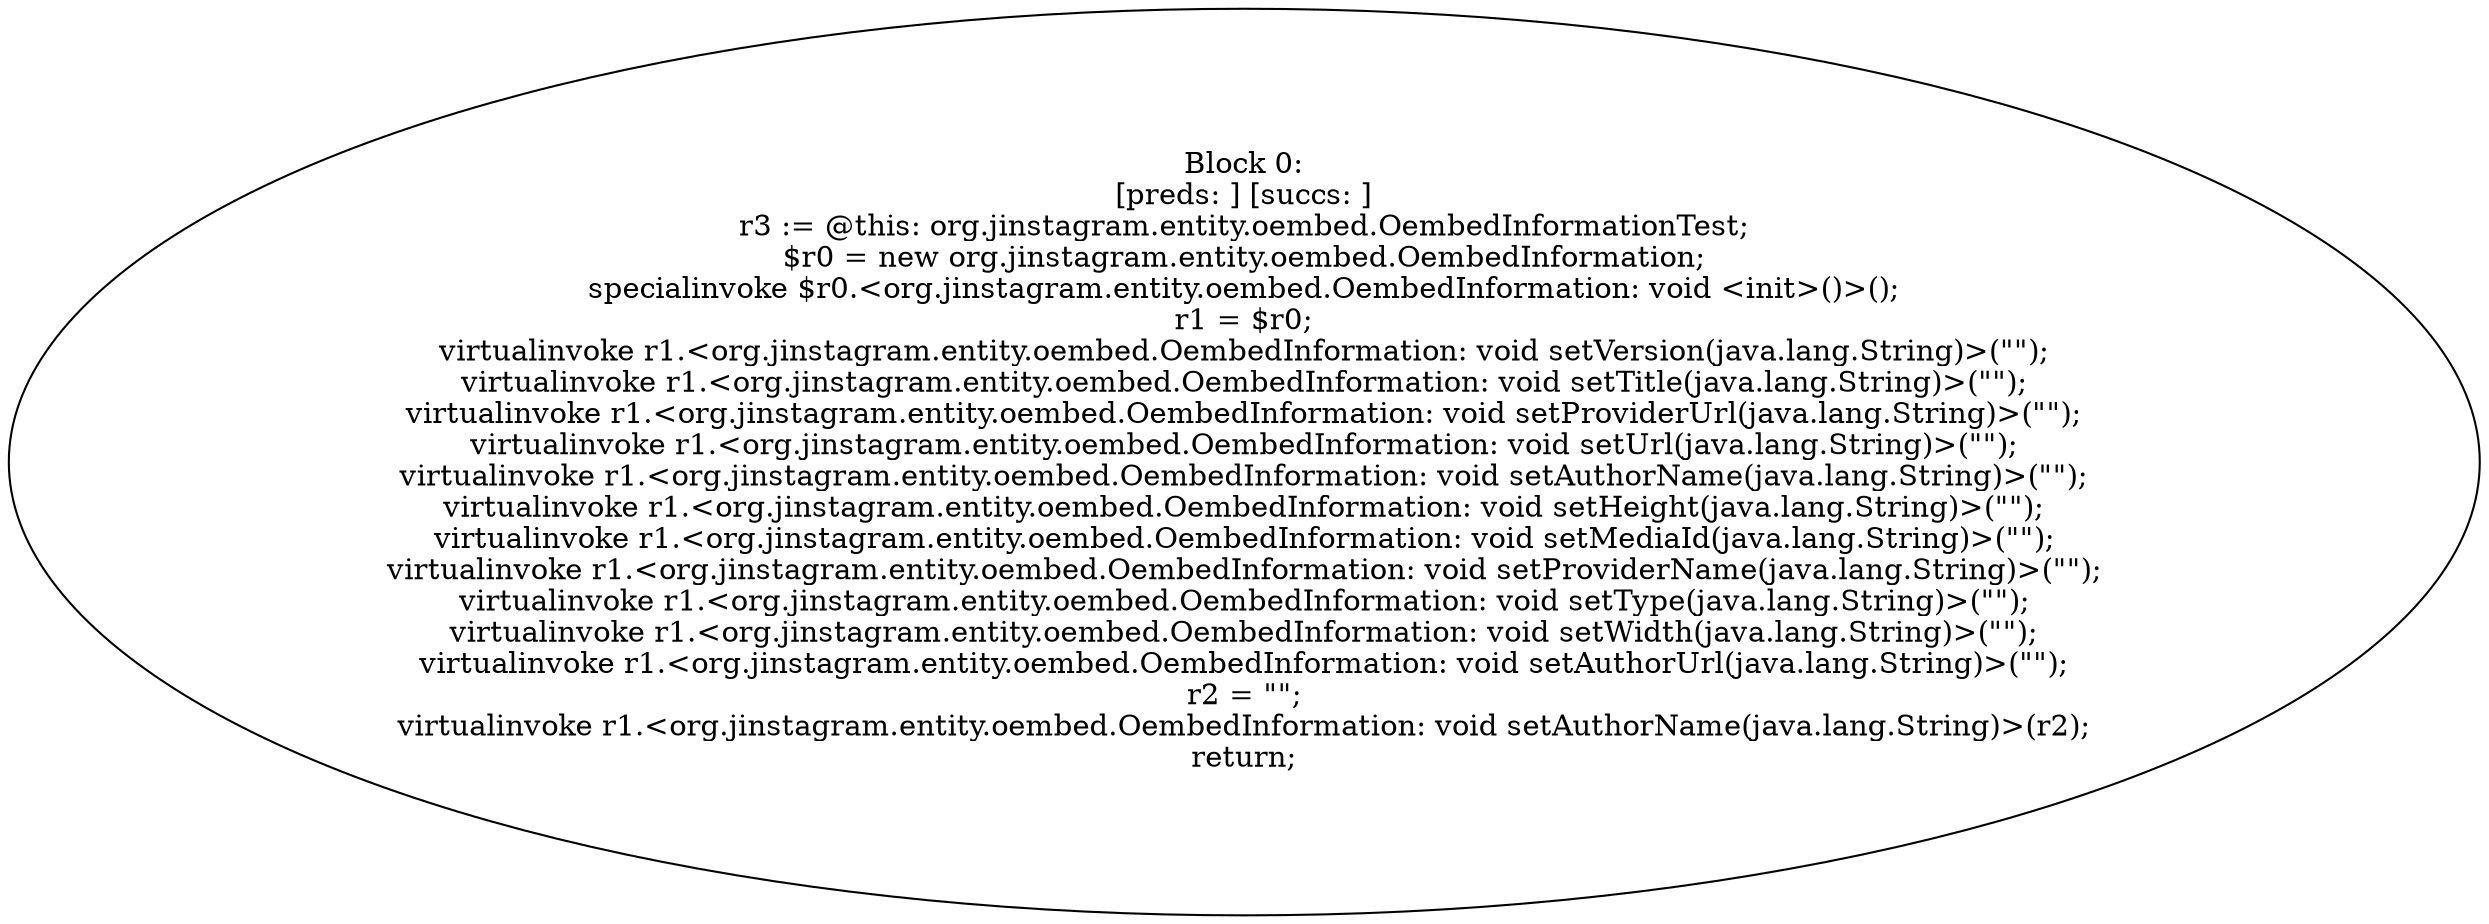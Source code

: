 digraph "unitGraph" {
    "Block 0:
[preds: ] [succs: ]
r3 := @this: org.jinstagram.entity.oembed.OembedInformationTest;
$r0 = new org.jinstagram.entity.oembed.OembedInformation;
specialinvoke $r0.<org.jinstagram.entity.oembed.OembedInformation: void <init>()>();
r1 = $r0;
virtualinvoke r1.<org.jinstagram.entity.oembed.OembedInformation: void setVersion(java.lang.String)>(\"\");
virtualinvoke r1.<org.jinstagram.entity.oembed.OembedInformation: void setTitle(java.lang.String)>(\"\");
virtualinvoke r1.<org.jinstagram.entity.oembed.OembedInformation: void setProviderUrl(java.lang.String)>(\"\");
virtualinvoke r1.<org.jinstagram.entity.oembed.OembedInformation: void setUrl(java.lang.String)>(\"\");
virtualinvoke r1.<org.jinstagram.entity.oembed.OembedInformation: void setAuthorName(java.lang.String)>(\"\");
virtualinvoke r1.<org.jinstagram.entity.oembed.OembedInformation: void setHeight(java.lang.String)>(\"\");
virtualinvoke r1.<org.jinstagram.entity.oembed.OembedInformation: void setMediaId(java.lang.String)>(\"\");
virtualinvoke r1.<org.jinstagram.entity.oembed.OembedInformation: void setProviderName(java.lang.String)>(\"\");
virtualinvoke r1.<org.jinstagram.entity.oembed.OembedInformation: void setType(java.lang.String)>(\"\");
virtualinvoke r1.<org.jinstagram.entity.oembed.OembedInformation: void setWidth(java.lang.String)>(\"\");
virtualinvoke r1.<org.jinstagram.entity.oembed.OembedInformation: void setAuthorUrl(java.lang.String)>(\"\");
r2 = \"\";
virtualinvoke r1.<org.jinstagram.entity.oembed.OembedInformation: void setAuthorName(java.lang.String)>(r2);
return;
"
}
